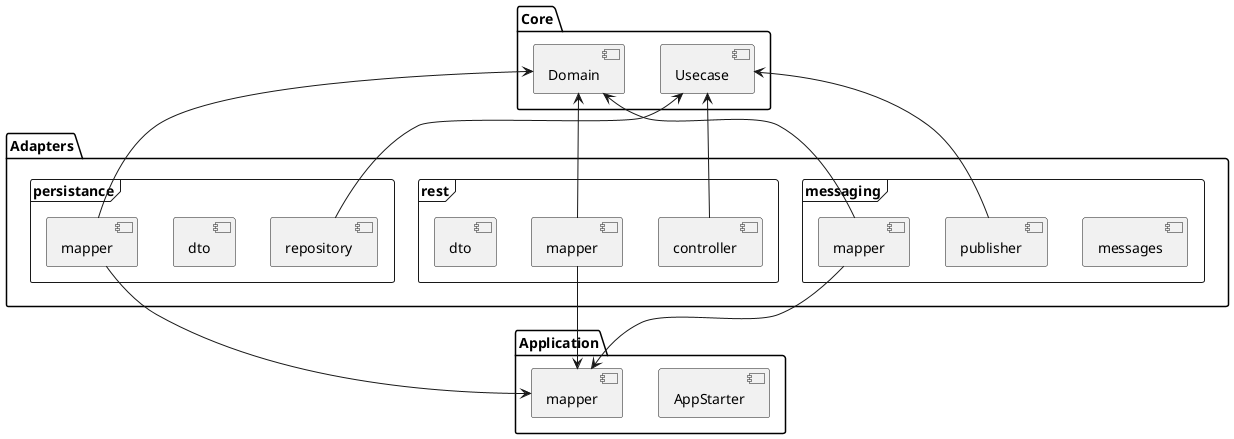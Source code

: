 @startuml

package "Core" {
	[Domain] as domain
	[Usecase] as usecase
}

package "Application" {
	[AppStarter]
	[mapper] as mapper
}

package "Adapters" {
	frame "rest" {
		[controller] as rest_controller
		[mapper] as rest_mapper
		[dto] as rest_dto
	}
	frame "persistance" {
		[mapper] as persistance_mapper
		[dto] as persistance_model
		[repository] as persistance_repository
	}
	frame "messaging" {
		[messages] as messages
		[publisher]
		[mapper] as messaging_mapper
	}
}

domain <-- rest_mapper
domain <-- persistance_mapper
domain <-- messaging_mapper

rest_controller -up-> usecase
publisher -up-> usecase
persistance_repository -up-> usecase

rest_mapper --> mapper
persistance_mapper --> mapper
messaging_mapper --> mapper


@enduml